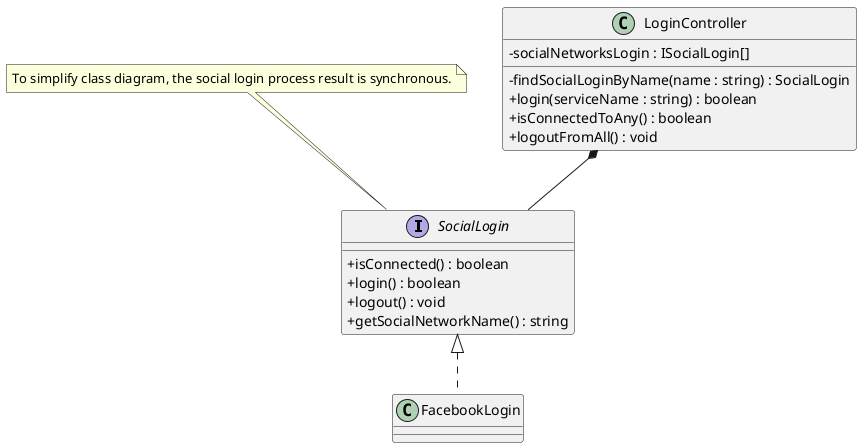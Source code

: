 @startuml Class Diagram
skinparam classAttributeIconSize 0

/'
Class Diagram for the login with socials medias / auth system for EggFlix
'/

interface SocialLogin{
    + isConnected() : boolean
    + login() : boolean
    + logout() : void
    + getSocialNetworkName() : string
}

note top: To simplify class diagram, the social login process result is synchronous.

class FacebookLogin implements SocialLogin{

}

class LoginController{
    - socialNetworksLogin : ISocialLogin[]
    - findSocialLoginByName(name : string) : SocialLogin
    + login(serviceName : string) : boolean
    + isConnectedToAny() : boolean
    + logoutFromAll() : void
}
'LoginController needs some SocialLogin to live
LoginController *-- SocialLogin
@enduml